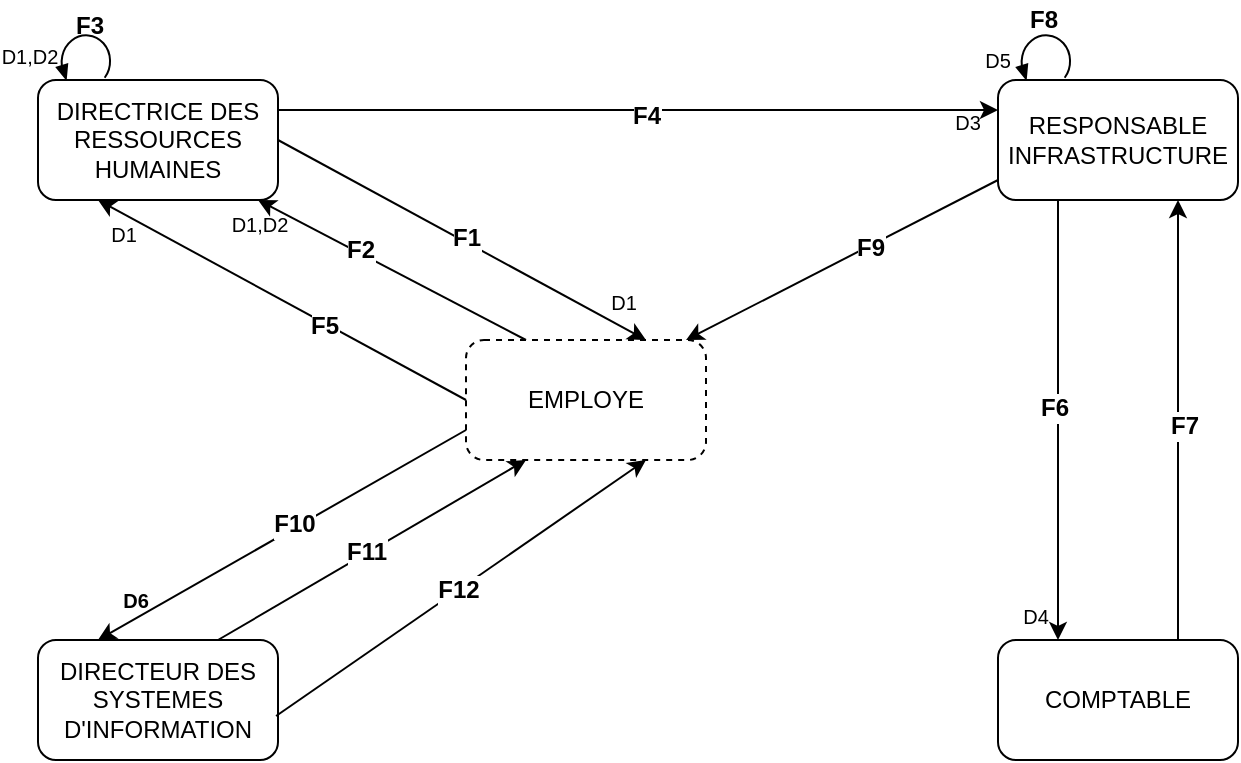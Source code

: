 <mxfile version="22.1.2" type="device">
  <diagram id="C5RBs43oDa-KdzZeNtuy" name="Page-1">
    <mxGraphModel dx="864" dy="516" grid="1" gridSize="10" guides="1" tooltips="1" connect="1" arrows="1" fold="1" page="1" pageScale="1" pageWidth="827" pageHeight="1169" math="0" shadow="0">
      <root>
        <mxCell id="WIyWlLk6GJQsqaUBKTNV-0" />
        <mxCell id="WIyWlLk6GJQsqaUBKTNV-1" parent="WIyWlLk6GJQsqaUBKTNV-0" />
        <mxCell id="aEpoocXC9z5co_6qrbVB-0" value="EMPLOYE" style="rounded=1;whiteSpace=wrap;html=1;dashed=1;" parent="WIyWlLk6GJQsqaUBKTNV-1" vertex="1">
          <mxGeometry x="294" y="210" width="120" height="60" as="geometry" />
        </mxCell>
        <mxCell id="aEpoocXC9z5co_6qrbVB-3" value="DIRECTRICE DES RESSOURCES HUMAINES" style="rounded=1;whiteSpace=wrap;html=1;" parent="WIyWlLk6GJQsqaUBKTNV-1" vertex="1">
          <mxGeometry x="80" y="80" width="120" height="60" as="geometry" />
        </mxCell>
        <mxCell id="aEpoocXC9z5co_6qrbVB-4" value="RESPONSABLE INFRASTRUCTURE" style="rounded=1;whiteSpace=wrap;html=1;" parent="WIyWlLk6GJQsqaUBKTNV-1" vertex="1">
          <mxGeometry x="560" y="80" width="120" height="60" as="geometry" />
        </mxCell>
        <mxCell id="aEpoocXC9z5co_6qrbVB-6" value="COMPTABLE" style="rounded=1;whiteSpace=wrap;html=1;" parent="WIyWlLk6GJQsqaUBKTNV-1" vertex="1">
          <mxGeometry x="560" y="360" width="120" height="60" as="geometry" />
        </mxCell>
        <mxCell id="aEpoocXC9z5co_6qrbVB-9" value="DIRECTEUR DES SYSTEMES D&#39;INFORMATION" style="rounded=1;whiteSpace=wrap;html=1;" parent="WIyWlLk6GJQsqaUBKTNV-1" vertex="1">
          <mxGeometry x="80" y="360" width="120" height="60" as="geometry" />
        </mxCell>
        <mxCell id="aEpoocXC9z5co_6qrbVB-13" value="" style="endArrow=classic;html=1;rounded=0;exitX=0;exitY=0.5;exitDx=0;exitDy=0;entryX=0.25;entryY=1;entryDx=0;entryDy=0;" parent="WIyWlLk6GJQsqaUBKTNV-1" source="aEpoocXC9z5co_6qrbVB-0" target="aEpoocXC9z5co_6qrbVB-3" edge="1">
          <mxGeometry width="50" height="50" relative="1" as="geometry">
            <mxPoint x="300.8" y="211" as="sourcePoint" />
            <mxPoint x="193" y="141" as="targetPoint" />
          </mxGeometry>
        </mxCell>
        <mxCell id="aEpoocXC9z5co_6qrbVB-42" value="&lt;b&gt;&lt;font style=&quot;font-size: 12px;&quot;&gt;F5&lt;/font&gt;&lt;/b&gt;" style="edgeLabel;html=1;align=center;verticalAlign=middle;resizable=0;points=[];" parent="aEpoocXC9z5co_6qrbVB-13" vertex="1" connectable="0">
          <mxGeometry x="-0.234" y="1" relative="1" as="geometry">
            <mxPoint as="offset" />
          </mxGeometry>
        </mxCell>
        <mxCell id="aEpoocXC9z5co_6qrbVB-16" value="" style="verticalLabelPosition=bottom;shadow=0;dashed=0;align=center;html=1;verticalAlign=top;shape=mxgraph.electrical.rot_mech.verticalLabelPosition=bottom;shadow=0;dashed=0;align=center;fillColor=strokeColor;html=1;verticalAlign=top;strokeWidth=1;shape=mxgraph.electrical.rot_mech.rotation;rotation=-175;" parent="WIyWlLk6GJQsqaUBKTNV-1" vertex="1">
          <mxGeometry x="90.0" y="56.56" width="27.57" height="23.44" as="geometry" />
        </mxCell>
        <mxCell id="aEpoocXC9z5co_6qrbVB-20" value="" style="endArrow=classic;html=1;rounded=0;exitX=0.75;exitY=0;exitDx=0;exitDy=0;entryX=0.75;entryY=1;entryDx=0;entryDy=0;" parent="WIyWlLk6GJQsqaUBKTNV-1" source="aEpoocXC9z5co_6qrbVB-6" target="aEpoocXC9z5co_6qrbVB-4" edge="1">
          <mxGeometry width="50" height="50" relative="1" as="geometry">
            <mxPoint x="390" y="290" as="sourcePoint" />
            <mxPoint x="440" y="240" as="targetPoint" />
          </mxGeometry>
        </mxCell>
        <mxCell id="aEpoocXC9z5co_6qrbVB-40" value="&lt;b&gt;&lt;font style=&quot;font-size: 12px;&quot;&gt;F7&lt;/font&gt;&lt;/b&gt;" style="edgeLabel;html=1;align=center;verticalAlign=middle;resizable=0;points=[];" parent="aEpoocXC9z5co_6qrbVB-20" vertex="1" connectable="0">
          <mxGeometry x="-0.027" y="-3" relative="1" as="geometry">
            <mxPoint as="offset" />
          </mxGeometry>
        </mxCell>
        <mxCell id="aEpoocXC9z5co_6qrbVB-21" value="" style="endArrow=classic;html=1;rounded=0;exitX=1;exitY=0.25;exitDx=0;exitDy=0;entryX=0;entryY=0.25;entryDx=0;entryDy=0;" parent="WIyWlLk6GJQsqaUBKTNV-1" source="aEpoocXC9z5co_6qrbVB-3" target="aEpoocXC9z5co_6qrbVB-4" edge="1">
          <mxGeometry width="50" height="50" relative="1" as="geometry">
            <mxPoint x="340" y="120" as="sourcePoint" />
            <mxPoint x="390" y="70" as="targetPoint" />
          </mxGeometry>
        </mxCell>
        <mxCell id="aEpoocXC9z5co_6qrbVB-54" value="&lt;b&gt;&lt;font style=&quot;font-size: 12px;&quot;&gt;F4&lt;/font&gt;&lt;/b&gt;" style="edgeLabel;html=1;align=center;verticalAlign=middle;resizable=0;points=[];" parent="aEpoocXC9z5co_6qrbVB-21" vertex="1" connectable="0">
          <mxGeometry x="0.022" y="-3" relative="1" as="geometry">
            <mxPoint as="offset" />
          </mxGeometry>
        </mxCell>
        <mxCell id="aEpoocXC9z5co_6qrbVB-23" value="" style="endArrow=classic;html=1;rounded=0;exitX=0.25;exitY=1;exitDx=0;exitDy=0;entryX=0.25;entryY=0;entryDx=0;entryDy=0;" parent="WIyWlLk6GJQsqaUBKTNV-1" source="aEpoocXC9z5co_6qrbVB-4" target="aEpoocXC9z5co_6qrbVB-6" edge="1">
          <mxGeometry width="50" height="50" relative="1" as="geometry">
            <mxPoint x="390" y="290" as="sourcePoint" />
            <mxPoint x="440" y="240" as="targetPoint" />
          </mxGeometry>
        </mxCell>
        <mxCell id="aEpoocXC9z5co_6qrbVB-41" value="&lt;b&gt;&lt;font style=&quot;font-size: 12px;&quot;&gt;F6&lt;/font&gt;&lt;/b&gt;" style="edgeLabel;html=1;align=center;verticalAlign=middle;resizable=0;points=[];" parent="aEpoocXC9z5co_6qrbVB-23" vertex="1" connectable="0">
          <mxGeometry x="-0.054" y="-2" relative="1" as="geometry">
            <mxPoint as="offset" />
          </mxGeometry>
        </mxCell>
        <mxCell id="aEpoocXC9z5co_6qrbVB-24" value="" style="verticalLabelPosition=bottom;shadow=0;dashed=0;align=center;html=1;verticalAlign=top;shape=mxgraph.electrical.rot_mech.verticalLabelPosition=bottom;shadow=0;dashed=0;align=center;fillColor=strokeColor;html=1;verticalAlign=top;strokeWidth=1;shape=mxgraph.electrical.rot_mech.rotation;rotation=-175;" parent="WIyWlLk6GJQsqaUBKTNV-1" vertex="1">
          <mxGeometry x="570" y="56.56" width="27.57" height="23.44" as="geometry" />
        </mxCell>
        <mxCell id="aEpoocXC9z5co_6qrbVB-25" value="" style="endArrow=classic;html=1;rounded=0;entryX=1;entryY=0;entryDx=0;entryDy=0;" parent="WIyWlLk6GJQsqaUBKTNV-1" edge="1">
          <mxGeometry width="50" height="50" relative="1" as="geometry">
            <mxPoint x="560" y="130" as="sourcePoint" />
            <mxPoint x="404" y="210" as="targetPoint" />
          </mxGeometry>
        </mxCell>
        <mxCell id="aEpoocXC9z5co_6qrbVB-37" value="&lt;b&gt;&lt;font style=&quot;font-size: 12px;&quot;&gt;F9&lt;/font&gt;&lt;/b&gt;" style="edgeLabel;html=1;align=center;verticalAlign=middle;resizable=0;points=[];" parent="aEpoocXC9z5co_6qrbVB-25" vertex="1" connectable="0">
          <mxGeometry x="-0.173" y="1" relative="1" as="geometry">
            <mxPoint as="offset" />
          </mxGeometry>
        </mxCell>
        <mxCell id="aEpoocXC9z5co_6qrbVB-26" value="" style="endArrow=classic;html=1;rounded=0;entryX=0.25;entryY=0;entryDx=0;entryDy=0;exitX=0;exitY=0.75;exitDx=0;exitDy=0;" parent="WIyWlLk6GJQsqaUBKTNV-1" source="aEpoocXC9z5co_6qrbVB-0" target="aEpoocXC9z5co_6qrbVB-9" edge="1">
          <mxGeometry width="50" height="50" relative="1" as="geometry">
            <mxPoint x="290" y="260" as="sourcePoint" />
            <mxPoint x="440" y="250" as="targetPoint" />
          </mxGeometry>
        </mxCell>
        <mxCell id="aEpoocXC9z5co_6qrbVB-34" value="&lt;span style=&quot;font-size: 12px;&quot;&gt;&lt;b&gt;F10&lt;/b&gt;&lt;/span&gt;" style="edgeLabel;html=1;align=center;verticalAlign=middle;resizable=0;points=[];" parent="aEpoocXC9z5co_6qrbVB-26" vertex="1" connectable="0">
          <mxGeometry x="-0.08" y="-3" relative="1" as="geometry">
            <mxPoint y="1" as="offset" />
          </mxGeometry>
        </mxCell>
        <mxCell id="aEpoocXC9z5co_6qrbVB-27" value="" style="endArrow=classic;html=1;rounded=0;exitX=0.25;exitY=0;exitDx=0;exitDy=0;" parent="WIyWlLk6GJQsqaUBKTNV-1" source="aEpoocXC9z5co_6qrbVB-0" edge="1">
          <mxGeometry width="50" height="50" relative="1" as="geometry">
            <mxPoint x="294" y="180" as="sourcePoint" />
            <mxPoint x="190" y="140" as="targetPoint" />
          </mxGeometry>
        </mxCell>
        <mxCell id="aEpoocXC9z5co_6qrbVB-48" value="&lt;font style=&quot;font-size: 12px;&quot;&gt;&lt;b&gt;F2&lt;/b&gt;&lt;/font&gt;" style="edgeLabel;html=1;align=center;verticalAlign=middle;resizable=0;points=[];" parent="aEpoocXC9z5co_6qrbVB-27" vertex="1" connectable="0">
          <mxGeometry x="0.247" y="-2" relative="1" as="geometry">
            <mxPoint as="offset" />
          </mxGeometry>
        </mxCell>
        <mxCell id="aEpoocXC9z5co_6qrbVB-28" value="" style="endArrow=classic;html=1;rounded=0;exitX=0.75;exitY=0;exitDx=0;exitDy=0;entryX=0.25;entryY=1;entryDx=0;entryDy=0;" parent="WIyWlLk6GJQsqaUBKTNV-1" source="aEpoocXC9z5co_6qrbVB-9" target="aEpoocXC9z5co_6qrbVB-0" edge="1">
          <mxGeometry width="50" height="50" relative="1" as="geometry">
            <mxPoint x="390" y="300" as="sourcePoint" />
            <mxPoint x="400" y="330" as="targetPoint" />
          </mxGeometry>
        </mxCell>
        <mxCell id="aEpoocXC9z5co_6qrbVB-33" value="&lt;font style=&quot;font-size: 12px;&quot;&gt;&lt;b&gt;F11&lt;/b&gt;&lt;/font&gt;" style="edgeLabel;html=1;align=center;verticalAlign=middle;resizable=0;points=[];" parent="aEpoocXC9z5co_6qrbVB-28" vertex="1" connectable="0">
          <mxGeometry x="-0.029" y="2" relative="1" as="geometry">
            <mxPoint y="1" as="offset" />
          </mxGeometry>
        </mxCell>
        <mxCell id="aEpoocXC9z5co_6qrbVB-29" value="" style="endArrow=classic;html=1;rounded=0;exitX=0.992;exitY=0.633;exitDx=0;exitDy=0;entryX=0.75;entryY=1;entryDx=0;entryDy=0;exitPerimeter=0;" parent="WIyWlLk6GJQsqaUBKTNV-1" source="aEpoocXC9z5co_6qrbVB-9" target="aEpoocXC9z5co_6qrbVB-0" edge="1">
          <mxGeometry width="50" height="50" relative="1" as="geometry">
            <mxPoint x="390" y="300" as="sourcePoint" />
            <mxPoint x="400" y="280" as="targetPoint" />
          </mxGeometry>
        </mxCell>
        <mxCell id="aEpoocXC9z5co_6qrbVB-32" value="&lt;b&gt;&lt;font style=&quot;font-size: 12px;&quot;&gt;F12&lt;/font&gt;&lt;/b&gt;" style="edgeLabel;html=1;align=center;verticalAlign=middle;resizable=0;points=[];" parent="aEpoocXC9z5co_6qrbVB-29" vertex="1" connectable="0">
          <mxGeometry x="-0.016" relative="1" as="geometry">
            <mxPoint as="offset" />
          </mxGeometry>
        </mxCell>
        <mxCell id="aEpoocXC9z5co_6qrbVB-35" value="&lt;b&gt;F8&lt;/b&gt;" style="text;html=1;strokeColor=none;fillColor=none;align=center;verticalAlign=middle;whiteSpace=wrap;rounded=0;" parent="WIyWlLk6GJQsqaUBKTNV-1" vertex="1">
          <mxGeometry x="570" y="40" width="26.21" height="20" as="geometry" />
        </mxCell>
        <mxCell id="aEpoocXC9z5co_6qrbVB-36" value="&lt;b&gt;&lt;font style=&quot;font-size: 10px;&quot;&gt;D6&lt;/font&gt;&lt;/b&gt;" style="text;html=1;strokeColor=none;fillColor=none;align=center;verticalAlign=middle;whiteSpace=wrap;rounded=0;" parent="WIyWlLk6GJQsqaUBKTNV-1" vertex="1">
          <mxGeometry x="110" y="330" width="38" height="20" as="geometry" />
        </mxCell>
        <mxCell id="aEpoocXC9z5co_6qrbVB-38" value="&lt;font style=&quot;font-size: 10px;&quot;&gt;D5&lt;/font&gt;" style="text;html=1;strokeColor=none;fillColor=none;align=center;verticalAlign=middle;whiteSpace=wrap;rounded=0;" parent="WIyWlLk6GJQsqaUBKTNV-1" vertex="1">
          <mxGeometry x="550" y="60" width="20" height="20" as="geometry" />
        </mxCell>
        <mxCell id="aEpoocXC9z5co_6qrbVB-43" value="&lt;font style=&quot;font-size: 10px;&quot;&gt;D1&lt;/font&gt;" style="text;html=1;strokeColor=none;fillColor=none;align=center;verticalAlign=middle;whiteSpace=wrap;rounded=0;" parent="WIyWlLk6GJQsqaUBKTNV-1" vertex="1">
          <mxGeometry x="110" y="147" width="26" height="20" as="geometry" />
        </mxCell>
        <mxCell id="aEpoocXC9z5co_6qrbVB-45" value="&lt;font style=&quot;font-size: 10px;&quot;&gt;D3&lt;/font&gt;" style="text;html=1;strokeColor=none;fillColor=none;align=center;verticalAlign=middle;whiteSpace=wrap;rounded=0;" parent="WIyWlLk6GJQsqaUBKTNV-1" vertex="1">
          <mxGeometry x="535" y="91" width="20" height="20" as="geometry" />
        </mxCell>
        <mxCell id="aEpoocXC9z5co_6qrbVB-46" value="&lt;font style=&quot;font-size: 12px;&quot;&gt;&lt;b&gt;F3&lt;/b&gt;&lt;/font&gt;" style="text;html=1;strokeColor=none;fillColor=none;align=center;verticalAlign=middle;whiteSpace=wrap;rounded=0;" parent="WIyWlLk6GJQsqaUBKTNV-1" vertex="1">
          <mxGeometry x="95.78" y="43" width="20" height="20" as="geometry" />
        </mxCell>
        <mxCell id="aEpoocXC9z5co_6qrbVB-47" value="&lt;font style=&quot;font-size: 10px;&quot;&gt;D1,D2&lt;/font&gt;" style="text;html=1;strokeColor=none;fillColor=none;align=center;verticalAlign=middle;whiteSpace=wrap;rounded=0;" parent="WIyWlLk6GJQsqaUBKTNV-1" vertex="1">
          <mxGeometry x="61" y="56.56" width="30" height="23.44" as="geometry" />
        </mxCell>
        <mxCell id="aEpoocXC9z5co_6qrbVB-49" value="&lt;font style=&quot;font-size: 10px;&quot;&gt;D1,D2&lt;/font&gt;" style="text;html=1;strokeColor=none;fillColor=none;align=center;verticalAlign=middle;whiteSpace=wrap;rounded=0;" parent="WIyWlLk6GJQsqaUBKTNV-1" vertex="1">
          <mxGeometry x="176" y="140" width="30" height="23.44" as="geometry" />
        </mxCell>
        <mxCell id="aEpoocXC9z5co_6qrbVB-51" value="" style="endArrow=classic;html=1;rounded=0;exitX=1;exitY=0.5;exitDx=0;exitDy=0;entryX=0.75;entryY=0;entryDx=0;entryDy=0;" parent="WIyWlLk6GJQsqaUBKTNV-1" source="aEpoocXC9z5co_6qrbVB-3" target="aEpoocXC9z5co_6qrbVB-0" edge="1">
          <mxGeometry width="50" height="50" relative="1" as="geometry">
            <mxPoint x="294" y="151.72" as="sourcePoint" />
            <mxPoint x="344" y="101.72" as="targetPoint" />
          </mxGeometry>
        </mxCell>
        <mxCell id="aEpoocXC9z5co_6qrbVB-52" value="&lt;b&gt;&lt;font style=&quot;font-size: 12px;&quot;&gt;F1&lt;/font&gt;&lt;/b&gt;" style="edgeLabel;html=1;align=center;verticalAlign=middle;resizable=0;points=[];" parent="aEpoocXC9z5co_6qrbVB-51" vertex="1" connectable="0">
          <mxGeometry x="0.012" y="2" relative="1" as="geometry">
            <mxPoint as="offset" />
          </mxGeometry>
        </mxCell>
        <mxCell id="aEpoocXC9z5co_6qrbVB-53" value="&lt;font style=&quot;font-size: 10px;&quot;&gt;D1&lt;/font&gt;" style="text;html=1;strokeColor=none;fillColor=none;align=center;verticalAlign=middle;whiteSpace=wrap;rounded=0;" parent="WIyWlLk6GJQsqaUBKTNV-1" vertex="1">
          <mxGeometry x="360" y="181" width="26" height="20" as="geometry" />
        </mxCell>
        <mxCell id="sn5P-3ll6F046W-Q8FBZ-0" value="&lt;font style=&quot;font-size: 10px;&quot;&gt;D4&lt;/font&gt;" style="text;html=1;strokeColor=none;fillColor=none;align=center;verticalAlign=middle;whiteSpace=wrap;rounded=0;" parent="WIyWlLk6GJQsqaUBKTNV-1" vertex="1">
          <mxGeometry x="570" y="338" width="18" height="20" as="geometry" />
        </mxCell>
      </root>
    </mxGraphModel>
  </diagram>
</mxfile>
